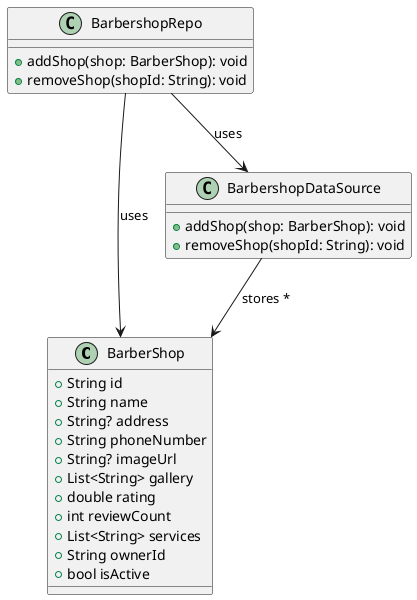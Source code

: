 @startuml admin_manage_shops


class BarberShop {
    + String id
    + String name
    + String? address
    + String phoneNumber
    + String? imageUrl
    + List<String> gallery
    + double rating
    + int reviewCount
    + List<String> services
    + String ownerId
    + bool isActive
}

class BarbershopRepo {
    + addShop(shop: BarberShop): void
    + removeShop(shopId: String): void
}

class BarbershopDataSource {
    + addShop(shop: BarberShop): void
    + removeShop(shopId: String): void
}

' Relationships
BarbershopRepo --> BarberShop : "uses"
BarbershopDataSource --> BarberShop : "stores *"
BarbershopRepo --> BarbershopDataSource : "uses"

@enduml